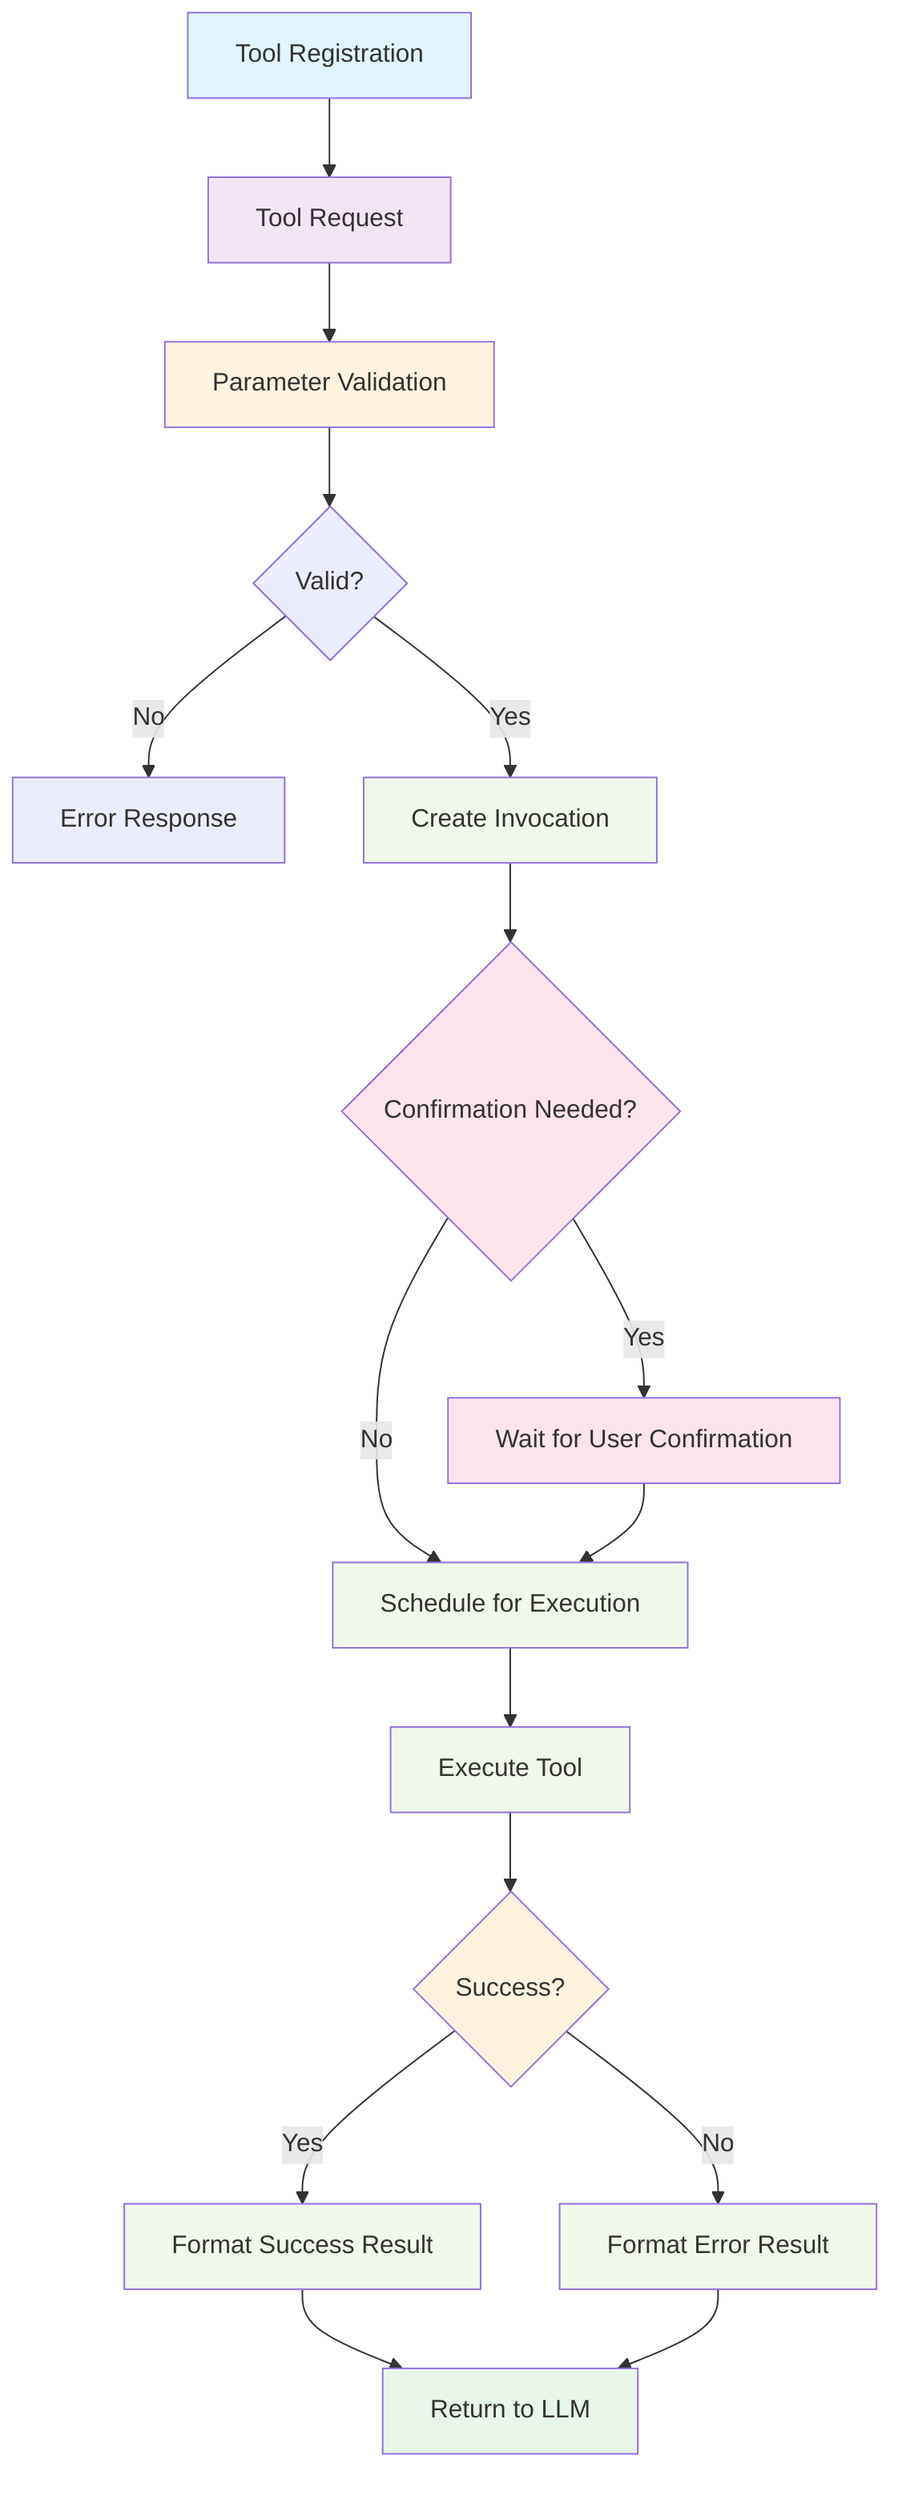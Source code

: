 graph TD
    A[Tool Registration] --> B[Tool Request]
    B --> C[Parameter Validation]
    C --> D{Valid?}
    D -->|No| E[Error Response]
    D -->|Yes| F[Create Invocation]
    F --> G{Confirmation Needed?}
    G -->|Yes| H[Wait for User Confirmation]
    G -->|No| I[Schedule for Execution]
    H --> I
    I --> J[Execute Tool]
    J --> K{Success?}
    K -->|Yes| L[Format Success Result]
    K -->|No| M[Format Error Result]
    L --> N[Return to LLM]
    M --> N

    style A fill:#e1f5fe
    style B fill:#f3e5f5
    style C fill:#fff3e0
    style F fill:#f1f8e9
    style G fill:#fce4ec
    style H fill:#fce4ec
    style I fill:#f1f8e9
    style J fill:#f1f8e9
    style K fill:#fff3e0
    style L fill:#f1f8e9
    style M fill:#f1f8e9
    style N fill:#e8f5e9